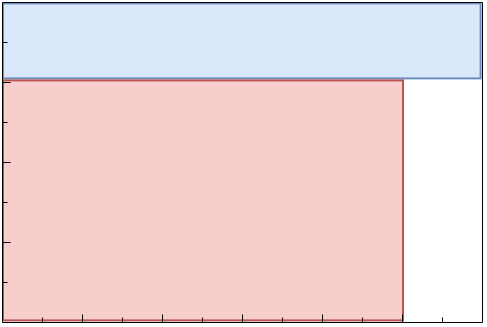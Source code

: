 <mxfile version="24.7.6">
  <diagram name="Page-1" id="2YBvvXClWsGukQMizWep">
    <mxGraphModel dx="120" dy="177" grid="1" gridSize="5" guides="1" tooltips="1" connect="1" arrows="1" fold="1" page="1" pageScale="1" pageWidth="850" pageHeight="1100" math="0" shadow="0">
      <root>
        <mxCell id="0" />
        <mxCell id="1" parent="0" />
        <mxCell id="xvQEQHH_XLuV9ZaB941X-29" value="" style="rounded=0;whiteSpace=wrap;html=1;fillColor=#dae8fc;strokeColor=#6c8ebf;" vertex="1" parent="1">
          <mxGeometry x="440.5" y="320.7" width="238.8" height="37.5" as="geometry" />
        </mxCell>
        <mxCell id="xvQEQHH_XLuV9ZaB941X-28" value="" style="rounded=0;whiteSpace=wrap;html=1;fillColor=#f8cecc;strokeColor=#b85450;" vertex="1" parent="1">
          <mxGeometry x="440.5" y="359.2" width="200" height="120" as="geometry" />
        </mxCell>
        <mxCell id="xvQEQHH_XLuV9ZaB941X-1" value="" style="endArrow=none;html=1;rounded=0;strokeWidth=0.5;" edge="1" parent="1">
          <mxGeometry width="50" height="50" relative="1" as="geometry">
            <mxPoint x="440" y="480" as="sourcePoint" />
            <mxPoint x="680" y="480" as="targetPoint" />
          </mxGeometry>
        </mxCell>
        <mxCell id="xvQEQHH_XLuV9ZaB941X-2" value="" style="endArrow=none;html=1;rounded=0;strokeWidth=0.5;" edge="1" parent="1">
          <mxGeometry width="50" height="50" relative="1" as="geometry">
            <mxPoint x="440" y="480" as="sourcePoint" />
            <mxPoint x="440" y="320" as="targetPoint" />
          </mxGeometry>
        </mxCell>
        <mxCell id="xvQEQHH_XLuV9ZaB941X-3" value="" style="endArrow=none;html=1;rounded=0;strokeWidth=0.5;" edge="1" parent="1">
          <mxGeometry width="50" height="50" relative="1" as="geometry">
            <mxPoint x="440" y="320" as="sourcePoint" />
            <mxPoint x="680" y="320" as="targetPoint" />
          </mxGeometry>
        </mxCell>
        <mxCell id="xvQEQHH_XLuV9ZaB941X-4" value="" style="endArrow=none;html=1;rounded=0;strokeWidth=0.5;" edge="1" parent="1">
          <mxGeometry width="50" height="50" relative="1" as="geometry">
            <mxPoint x="680" y="480" as="sourcePoint" />
            <mxPoint x="680" y="320" as="targetPoint" />
          </mxGeometry>
        </mxCell>
        <mxCell id="xvQEQHH_XLuV9ZaB941X-5" value="" style="endArrow=none;html=1;rounded=0;strokeWidth=0.5;arcSize=20;" edge="1" parent="1">
          <mxGeometry width="50" height="50" relative="1" as="geometry">
            <mxPoint x="460" y="480" as="sourcePoint" />
            <mxPoint x="460" y="477.5" as="targetPoint" />
          </mxGeometry>
        </mxCell>
        <mxCell id="xvQEQHH_XLuV9ZaB941X-6" value="" style="endArrow=none;html=1;rounded=0;strokeWidth=0.5;arcSize=20;" edge="1" parent="1">
          <mxGeometry width="50" height="50" relative="1" as="geometry">
            <mxPoint x="480" y="480" as="sourcePoint" />
            <mxPoint x="480" y="476" as="targetPoint" />
          </mxGeometry>
        </mxCell>
        <mxCell id="xvQEQHH_XLuV9ZaB941X-8" value="" style="endArrow=none;html=1;rounded=0;strokeWidth=0.5;arcSize=20;" edge="1" parent="1">
          <mxGeometry width="50" height="50" relative="1" as="geometry">
            <mxPoint x="500" y="480" as="sourcePoint" />
            <mxPoint x="500" y="477.5" as="targetPoint" />
          </mxGeometry>
        </mxCell>
        <mxCell id="xvQEQHH_XLuV9ZaB941X-10" value="" style="endArrow=none;html=1;rounded=0;strokeWidth=0.5;arcSize=20;" edge="1" parent="1">
          <mxGeometry width="50" height="50" relative="1" as="geometry">
            <mxPoint x="560" y="480" as="sourcePoint" />
            <mxPoint x="560" y="476" as="targetPoint" />
          </mxGeometry>
        </mxCell>
        <mxCell id="xvQEQHH_XLuV9ZaB941X-11" value="" style="endArrow=none;html=1;rounded=0;strokeWidth=0.5;arcSize=20;" edge="1" parent="1">
          <mxGeometry width="50" height="50" relative="1" as="geometry">
            <mxPoint x="520" y="480" as="sourcePoint" />
            <mxPoint x="520" y="476" as="targetPoint" />
          </mxGeometry>
        </mxCell>
        <mxCell id="xvQEQHH_XLuV9ZaB941X-12" value="" style="endArrow=none;html=1;rounded=0;strokeWidth=0.5;arcSize=20;" edge="1" parent="1">
          <mxGeometry width="50" height="50" relative="1" as="geometry">
            <mxPoint x="600" y="480" as="sourcePoint" />
            <mxPoint x="600" y="476" as="targetPoint" />
          </mxGeometry>
        </mxCell>
        <mxCell id="xvQEQHH_XLuV9ZaB941X-15" value="" style="endArrow=none;html=1;rounded=0;strokeWidth=0.5;arcSize=20;" edge="1" parent="1">
          <mxGeometry width="50" height="50" relative="1" as="geometry">
            <mxPoint x="540" y="480" as="sourcePoint" />
            <mxPoint x="540" y="477.5" as="targetPoint" />
          </mxGeometry>
        </mxCell>
        <mxCell id="xvQEQHH_XLuV9ZaB941X-16" value="" style="endArrow=none;html=1;rounded=0;strokeWidth=0.5;arcSize=20;" edge="1" parent="1">
          <mxGeometry width="50" height="50" relative="1" as="geometry">
            <mxPoint x="580" y="480" as="sourcePoint" />
            <mxPoint x="580" y="477.5" as="targetPoint" />
          </mxGeometry>
        </mxCell>
        <mxCell id="xvQEQHH_XLuV9ZaB941X-17" value="" style="endArrow=none;html=1;rounded=0;strokeWidth=0.5;arcSize=20;" edge="1" parent="1">
          <mxGeometry width="50" height="50" relative="1" as="geometry">
            <mxPoint x="620" y="480" as="sourcePoint" />
            <mxPoint x="620" y="477.5" as="targetPoint" />
          </mxGeometry>
        </mxCell>
        <mxCell id="xvQEQHH_XLuV9ZaB941X-18" value="" style="endArrow=none;html=1;rounded=0;strokeWidth=0.5;arcSize=20;" edge="1" parent="1">
          <mxGeometry width="50" height="50" relative="1" as="geometry">
            <mxPoint x="640" y="480" as="sourcePoint" />
            <mxPoint x="640" y="476" as="targetPoint" />
          </mxGeometry>
        </mxCell>
        <mxCell id="xvQEQHH_XLuV9ZaB941X-19" value="" style="endArrow=none;html=1;rounded=0;strokeWidth=0.5;arcSize=20;" edge="1" parent="1">
          <mxGeometry width="50" height="50" relative="1" as="geometry">
            <mxPoint x="660" y="480" as="sourcePoint" />
            <mxPoint x="660" y="477.5" as="targetPoint" />
          </mxGeometry>
        </mxCell>
        <mxCell id="xvQEQHH_XLuV9ZaB941X-20" value="" style="endArrow=none;html=1;rounded=0;strokeWidth=0.5;arcSize=20;" edge="1" parent="1">
          <mxGeometry width="50" height="50" relative="1" as="geometry">
            <mxPoint x="440" y="460" as="sourcePoint" />
            <mxPoint x="442.5" y="460" as="targetPoint" />
          </mxGeometry>
        </mxCell>
        <mxCell id="xvQEQHH_XLuV9ZaB941X-21" value="" style="endArrow=none;html=1;rounded=0;strokeWidth=0.5;arcSize=20;" edge="1" parent="1">
          <mxGeometry width="50" height="50" relative="1" as="geometry">
            <mxPoint x="444" y="440" as="sourcePoint" />
            <mxPoint x="440" y="440" as="targetPoint" />
          </mxGeometry>
        </mxCell>
        <mxCell id="xvQEQHH_XLuV9ZaB941X-23" value="" style="endArrow=none;html=1;rounded=0;strokeWidth=0.5;arcSize=20;" edge="1" parent="1">
          <mxGeometry width="50" height="50" relative="1" as="geometry">
            <mxPoint x="440" y="420" as="sourcePoint" />
            <mxPoint x="442.5" y="420" as="targetPoint" />
          </mxGeometry>
        </mxCell>
        <mxCell id="xvQEQHH_XLuV9ZaB941X-24" value="" style="endArrow=none;html=1;rounded=0;strokeWidth=0.5;arcSize=20;" edge="1" parent="1">
          <mxGeometry width="50" height="50" relative="1" as="geometry">
            <mxPoint x="440" y="380" as="sourcePoint" />
            <mxPoint x="442.5" y="380" as="targetPoint" />
          </mxGeometry>
        </mxCell>
        <mxCell id="xvQEQHH_XLuV9ZaB941X-25" value="" style="endArrow=none;html=1;rounded=0;strokeWidth=0.5;arcSize=20;" edge="1" parent="1">
          <mxGeometry width="50" height="50" relative="1" as="geometry">
            <mxPoint x="444" y="360" as="sourcePoint" />
            <mxPoint x="440" y="360" as="targetPoint" />
          </mxGeometry>
        </mxCell>
        <mxCell id="xvQEQHH_XLuV9ZaB941X-26" value="" style="endArrow=none;html=1;rounded=0;strokeWidth=0.5;arcSize=20;" edge="1" parent="1">
          <mxGeometry width="50" height="50" relative="1" as="geometry">
            <mxPoint x="444" y="400" as="sourcePoint" />
            <mxPoint x="440" y="400" as="targetPoint" />
          </mxGeometry>
        </mxCell>
        <mxCell id="xvQEQHH_XLuV9ZaB941X-27" value="" style="endArrow=none;html=1;rounded=0;strokeWidth=0.5;arcSize=20;" edge="1" parent="1">
          <mxGeometry width="50" height="50" relative="1" as="geometry">
            <mxPoint x="440" y="340" as="sourcePoint" />
            <mxPoint x="442.5" y="340" as="targetPoint" />
          </mxGeometry>
        </mxCell>
      </root>
    </mxGraphModel>
  </diagram>
</mxfile>
